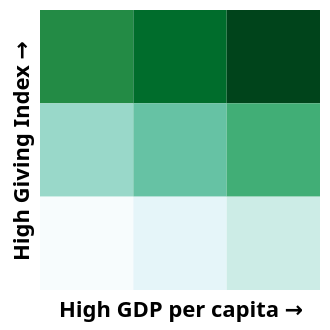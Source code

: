 {
  "$schema": "https://vega.github.io/schema/vega-lite/v5.json",
  "data": {
    "values": [
      {
        "High Giving Index \u2192": "A",
        "High GDP per capita \u2192": "A",
        "color": "7",
        "Meaning": "High WGI, Low GDP per capita"
      },
      {
        "High Giving Index \u2192": "A",
        "High GDP per capita \u2192": "B",
        "color": "8",
        "Meaning": "High WGI, Average GDP per capita"
      },
      {
        "High Giving Index \u2192": "A",
        "High GDP per capita \u2192": "C",
        "color": "9",
        "Meaning": "High WGI, High GDP per capita"
      },
      {
        "High Giving Index \u2192": "B",
        "High GDP per capita \u2192": "A",
        "color": "4",
        "Meaning": "Average WGI, Low GDP per capita"
      },
      {
        "High Giving Index \u2192": "B",
        "High GDP per capita \u2192": "B",
        "color": "5",
        "Meaning": "Average WGI, Average GDP per capita"
      },
      {
        "High Giving Index \u2192": "B",
        "High GDP per capita \u2192": "C",
        "color": "6",
        "Meaning": "Average WGI, High GDP per capita"
      },
      {
        "High Giving Index \u2192": "C",
        "High GDP per capita \u2192": "A",
        "color": "1",
        "Meaning": "Low WGI, Low GDP per capita"
      },
      {
        "High Giving Index \u2192": "C",
        "High GDP per capita \u2192": "B",
        "color": "2",
        "Meaning": "Low WGI, Average GDP per capita"
      },
      {
        "High Giving Index \u2192": "C",
        "High GDP per capita \u2192": "C",
        "color": "3",
        "Meaning": "Low WGI, High GDP per capita"
      }
    ]
  },
  "mark": {
    "type": "rect"
  },
  "config": {
    "background": "transparent",
    "view": {
      "stroke": "transparent"
    }
  },
  "height": 140,
  "width": 140,
  "encoding": {
    "y": {
      "field": "High Giving Index \u2192",
      "type": "nominal",
      "axis": {
        "domainColor": "transparent",
        "labels": false,
        "ticks": false,
        "titleColor": "black"
      }
    },
    "x": {
      "field": "High GDP per capita \u2192",
      "type": "nominal",
      "axis": {
        "domainColor": "transparent",
        "labels": false,
        "ticks": false,
        "titleColor": "black"
      }
    },
    "color": {
      "legend": null,
      "type": "nominal",
      "field": "color",
      "scale": {
        "range": [
          "#F7FCFD",
          "#E5F5F9",
          "#CCECE6",
          "#99D8C9",
          "#66C2A4",
          "#41AE76",
          "#238B45",
          "#006D2C",
          "#00441B"
        ]
      }
    },
    "tooltip": [
      {
        "field": "Meaning",
        "type": "nominal",
        "title": "Classification"
      }
    ]
  }
}